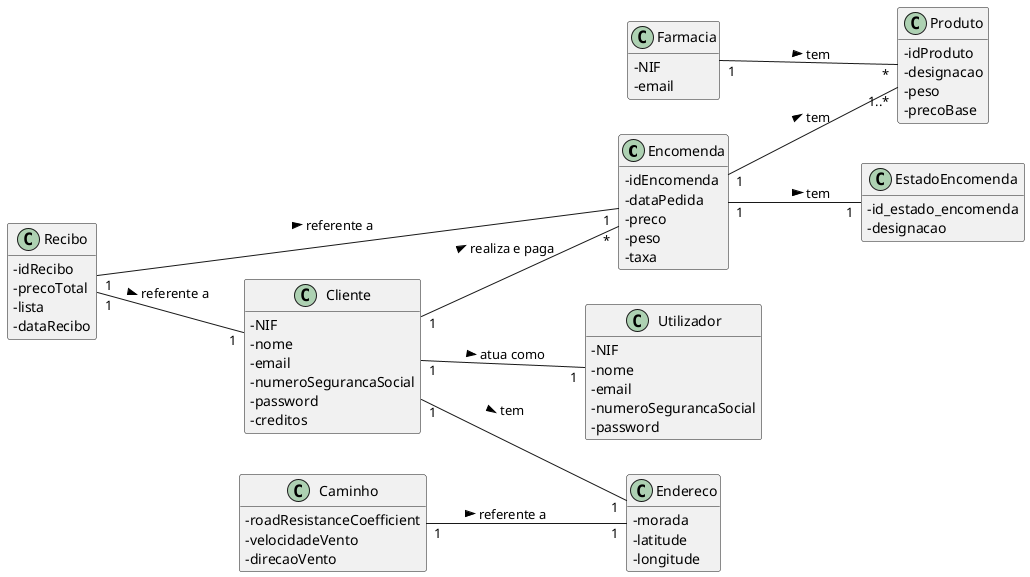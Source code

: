 @startuml
skinparam classAttributeIconSize 0
hide methods
left to right direction


class Encomenda {
  -idEncomenda
  -dataPedida
  -preco
  -peso
  -taxa
}

class Recibo {
  -idRecibo
  -precoTotal
  -lista
  -dataRecibo
}

class Produto {
  -idProduto
  -designacao
  -peso
  -precoBase
}

class Utilizador {
  -NIF
  -nome
  -email
  -numeroSegurancaSocial
  -password
}

class Endereco {
  -morada
  -latitude
  -longitude
}

class Cliente {
  -NIF
  -nome
  -email
  -numeroSegurancaSocial
  -password
  -creditos
}

class EstadoEncomenda {
  -id_estado_encomenda
  -designacao
}

class Caminho {
  -roadResistanceCoefficient
  -velocidadeVento
  -direcaoVento
}

class Farmacia {
  -NIF
  -email
}


Encomenda "1" -- "1" EstadoEncomenda : tem >
Cliente "1" -- "1" Utilizador: atua como >
Cliente "1" -- "*" Encomenda: realiza e paga >
Encomenda "1" -- "1..*" Produto: tem >
Cliente "1" -- "1" Endereco: tem >
Recibo "1" -- "1" Encomenda: referente a >
Recibo "1" -- "1" Cliente: referente a >
Farmacia "1" -- "*" Produto: tem >
Caminho "1" -- "1" Endereco: referente a >

@enduml